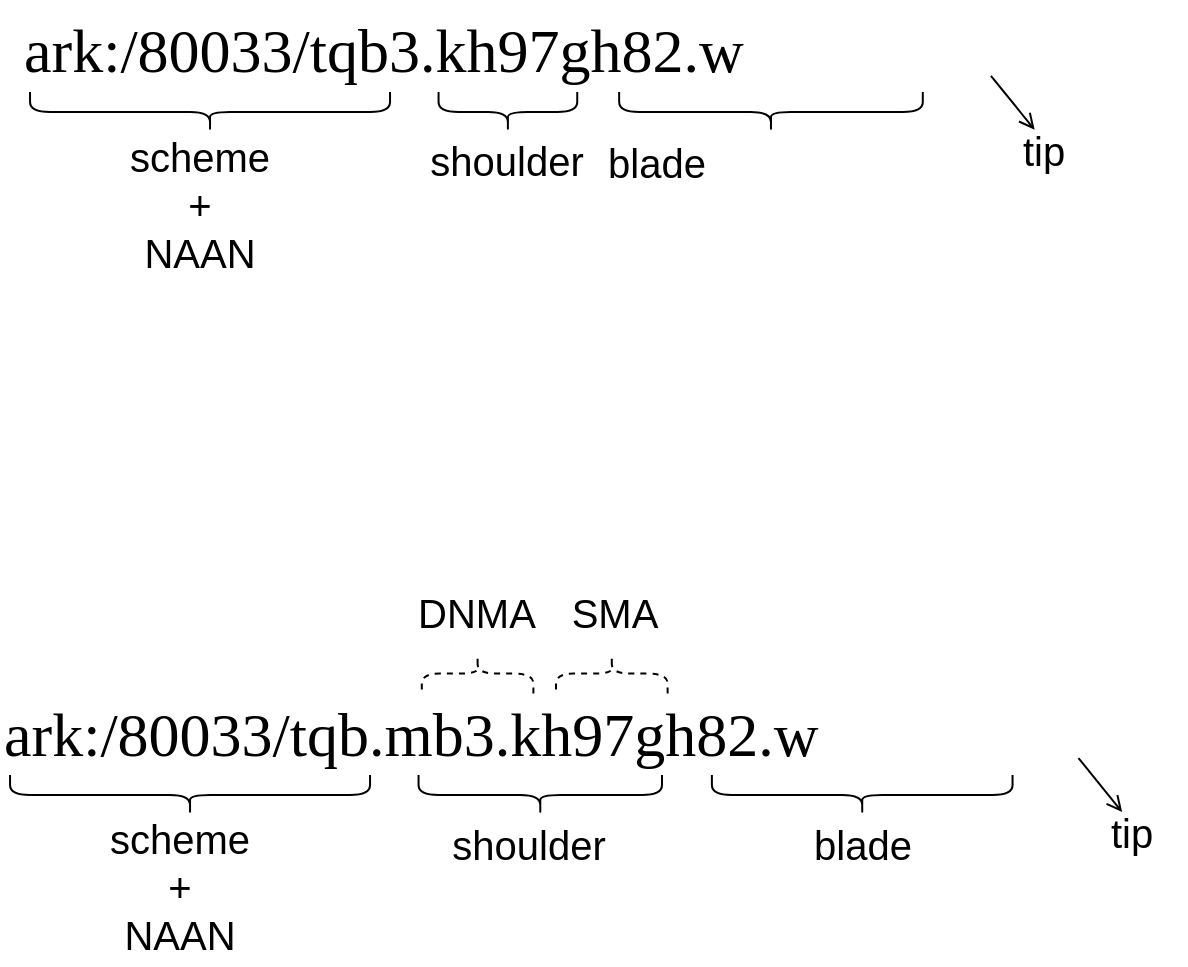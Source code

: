 <mxfile>
    <diagram id="7ky9GP2cZs7-YOb9bi1F" name="dark_identifiers">
        <mxGraphModel dx="1711" dy="429" grid="1" gridSize="10" guides="1" tooltips="1" connect="1" arrows="1" fold="1" page="1" pageScale="1" pageWidth="1169" pageHeight="827" math="0" shadow="0">
            <root>
                <mxCell id="DdAsW1ZmRwcO2jokzhvk-0"/>
                <mxCell id="DdAsW1ZmRwcO2jokzhvk-1" parent="DdAsW1ZmRwcO2jokzhvk-0"/>
                <mxCell id="hF1lUjwhMYNZi4ZQJJ75-0" value="" style="shape=curlyBracket;whiteSpace=wrap;html=1;rounded=1;fontFamily=Courier New;fontSize=26;rotation=90;dashed=1;" parent="DdAsW1ZmRwcO2jokzhvk-1" vertex="1">
                    <mxGeometry x="458.8" y="552.9" width="20" height="55.8" as="geometry"/>
                </mxCell>
                <mxCell id="hF1lUjwhMYNZi4ZQJJ75-21" value="ark:/80033/tqb.mb3.kh97gh82.w" style="text;whiteSpace=wrap;html=1;fontFamily=Lucida Console;fontSize=31;fontStyle=0" parent="DdAsW1ZmRwcO2jokzhvk-1" vertex="1">
                    <mxGeometry x="230" y="585.8" width="440" height="30" as="geometry"/>
                </mxCell>
                <mxCell id="hF1lUjwhMYNZi4ZQJJ75-22" value="" style="shape=curlyBracket;whiteSpace=wrap;html=1;rounded=1;fontFamily=Courier New;fontSize=26;rotation=-90;" parent="DdAsW1ZmRwcO2jokzhvk-1" vertex="1">
                    <mxGeometry x="315.02" y="551.52" width="20" height="180" as="geometry"/>
                </mxCell>
                <mxCell id="hF1lUjwhMYNZi4ZQJJ75-23" value="scheme&lt;br&gt;+&lt;br&gt;NAAN" style="text;html=1;strokeColor=none;fillColor=none;align=center;verticalAlign=middle;whiteSpace=wrap;rounded=0;fontFamily=Helvetica;fontSize=20;horizontal=1;" parent="DdAsW1ZmRwcO2jokzhvk-1" vertex="1">
                    <mxGeometry x="230" y="648.93" width="180" height="76.87" as="geometry"/>
                </mxCell>
                <mxCell id="hF1lUjwhMYNZi4ZQJJ75-24" value="shoulder" style="text;html=1;strokeColor=none;fillColor=none;align=center;verticalAlign=middle;whiteSpace=wrap;rounded=0;fontFamily=Helvetica;fontSize=20;" parent="DdAsW1ZmRwcO2jokzhvk-1" vertex="1">
                    <mxGeometry x="445" y="655.8" width="98.75" height="20" as="geometry"/>
                </mxCell>
                <mxCell id="hF1lUjwhMYNZi4ZQJJ75-25" value="" style="shape=curlyBracket;whiteSpace=wrap;html=1;rounded=1;fontFamily=Courier New;fontSize=26;rotation=-90;" parent="DdAsW1ZmRwcO2jokzhvk-1" vertex="1">
                    <mxGeometry x="490.14" y="580.66" width="20" height="121.73" as="geometry"/>
                </mxCell>
                <mxCell id="hF1lUjwhMYNZi4ZQJJ75-26" value="" style="shape=curlyBracket;whiteSpace=wrap;html=1;rounded=1;fontFamily=Courier New;fontSize=26;rotation=-90;" parent="DdAsW1ZmRwcO2jokzhvk-1" vertex="1">
                    <mxGeometry x="651.11" y="566.36" width="20" height="150.34" as="geometry"/>
                </mxCell>
                <mxCell id="hF1lUjwhMYNZi4ZQJJ75-27" value="blade" style="text;html=1;strokeColor=none;fillColor=none;align=center;verticalAlign=middle;whiteSpace=wrap;rounded=0;fontFamily=Helvetica;fontSize=20;" parent="DdAsW1ZmRwcO2jokzhvk-1" vertex="1">
                    <mxGeometry x="611.74" y="655.8" width="98.75" height="20" as="geometry"/>
                </mxCell>
                <mxCell id="hF1lUjwhMYNZi4ZQJJ75-28" value="" style="endArrow=open;html=1;fontFamily=Helvetica;fontSize=20;exitX=0.814;exitY=1.101;exitDx=0;exitDy=0;exitPerimeter=0;endFill=0;" parent="DdAsW1ZmRwcO2jokzhvk-1" edge="1">
                    <mxGeometry width="50" height="50" relative="1" as="geometry">
                        <mxPoint x="769.24" y="623.03" as="sourcePoint"/>
                        <mxPoint x="791.08" y="650.0" as="targetPoint"/>
                    </mxGeometry>
                </mxCell>
                <mxCell id="hF1lUjwhMYNZi4ZQJJ75-29" value="tip" style="text;html=1;strokeColor=none;fillColor=none;align=center;verticalAlign=middle;whiteSpace=wrap;rounded=0;fontFamily=Helvetica;fontSize=20;" parent="DdAsW1ZmRwcO2jokzhvk-1" vertex="1">
                    <mxGeometry x="769.24" y="650" width="53.76" height="20" as="geometry"/>
                </mxCell>
                <mxCell id="hF1lUjwhMYNZi4ZQJJ75-30" value="" style="shape=curlyBracket;whiteSpace=wrap;html=1;rounded=1;fontFamily=Courier New;fontSize=26;rotation=90;dashed=1;" parent="DdAsW1ZmRwcO2jokzhvk-1" vertex="1">
                    <mxGeometry x="525.9" y="552.9" width="20" height="55.8" as="geometry"/>
                </mxCell>
                <mxCell id="hF1lUjwhMYNZi4ZQJJ75-31" value="DNMA" style="text;html=1;strokeColor=none;fillColor=none;align=center;verticalAlign=middle;whiteSpace=wrap;rounded=0;fontFamily=Helvetica;fontSize=20;" parent="DdAsW1ZmRwcO2jokzhvk-1" vertex="1">
                    <mxGeometry x="434.12" y="540" width="69.37" height="20" as="geometry"/>
                </mxCell>
                <mxCell id="hF1lUjwhMYNZi4ZQJJ75-32" value="SMA" style="text;html=1;strokeColor=none;fillColor=none;align=center;verticalAlign=middle;whiteSpace=wrap;rounded=0;fontFamily=Helvetica;fontSize=20;" parent="DdAsW1ZmRwcO2jokzhvk-1" vertex="1">
                    <mxGeometry x="503.49" y="540" width="69.37" height="20" as="geometry"/>
                </mxCell>
                <mxCell id="hF1lUjwhMYNZi4ZQJJ75-35" value="ark:/80033/tqb3.kh97gh82.w" style="text;whiteSpace=wrap;html=1;fontFamily=Lucida Console;fontSize=31;fontStyle=0" parent="DdAsW1ZmRwcO2jokzhvk-1" vertex="1">
                    <mxGeometry x="240" y="244.28" width="540" height="30" as="geometry"/>
                </mxCell>
                <mxCell id="hF1lUjwhMYNZi4ZQJJ75-36" value="" style="shape=curlyBracket;whiteSpace=wrap;html=1;rounded=1;fontFamily=Courier New;fontSize=26;rotation=-90;" parent="DdAsW1ZmRwcO2jokzhvk-1" vertex="1">
                    <mxGeometry x="325.02" y="210" width="20" height="180" as="geometry"/>
                </mxCell>
                <mxCell id="hF1lUjwhMYNZi4ZQJJ75-37" value="scheme&lt;br&gt;+&lt;br&gt;NAAN" style="text;html=1;strokeColor=none;fillColor=none;align=center;verticalAlign=middle;whiteSpace=wrap;rounded=0;fontFamily=Helvetica;fontSize=20;horizontal=1;" parent="DdAsW1ZmRwcO2jokzhvk-1" vertex="1">
                    <mxGeometry x="240" y="307.41" width="180" height="76.87" as="geometry"/>
                </mxCell>
                <mxCell id="hF1lUjwhMYNZi4ZQJJ75-38" value="shoulder" style="text;html=1;strokeColor=none;fillColor=none;align=center;verticalAlign=middle;whiteSpace=wrap;rounded=0;fontFamily=Helvetica;fontSize=20;" parent="DdAsW1ZmRwcO2jokzhvk-1" vertex="1">
                    <mxGeometry x="434" y="314.28" width="98.75" height="20" as="geometry"/>
                </mxCell>
                <mxCell id="hF1lUjwhMYNZi4ZQJJ75-39" value="" style="shape=curlyBracket;whiteSpace=wrap;html=1;rounded=1;fontFamily=Courier New;fontSize=26;rotation=-90;" parent="DdAsW1ZmRwcO2jokzhvk-1" vertex="1">
                    <mxGeometry x="473.95" y="265.33" width="20" height="69.34" as="geometry"/>
                </mxCell>
                <mxCell id="hF1lUjwhMYNZi4ZQJJ75-40" value="" style="shape=curlyBracket;whiteSpace=wrap;html=1;rounded=1;fontFamily=Courier New;fontSize=26;rotation=-90;" parent="DdAsW1ZmRwcO2jokzhvk-1" vertex="1">
                    <mxGeometry x="605.49" y="224.1" width="20" height="151.82" as="geometry"/>
                </mxCell>
                <mxCell id="hF1lUjwhMYNZi4ZQJJ75-41" value="blade" style="text;html=1;strokeColor=none;fillColor=none;align=center;verticalAlign=middle;whiteSpace=wrap;rounded=0;fontFamily=Helvetica;fontSize=20;" parent="DdAsW1ZmRwcO2jokzhvk-1" vertex="1">
                    <mxGeometry x="508.6" y="314.67" width="98.75" height="20" as="geometry"/>
                </mxCell>
                <mxCell id="hF1lUjwhMYNZi4ZQJJ75-42" value="" style="endArrow=open;html=1;fontFamily=Helvetica;fontSize=20;exitX=0.814;exitY=1.101;exitDx=0;exitDy=0;exitPerimeter=0;endFill=0;" parent="DdAsW1ZmRwcO2jokzhvk-1" edge="1">
                    <mxGeometry width="50" height="50" relative="1" as="geometry">
                        <mxPoint x="725.48" y="281.9" as="sourcePoint"/>
                        <mxPoint x="747.32" y="308.87" as="targetPoint"/>
                    </mxGeometry>
                </mxCell>
                <mxCell id="hF1lUjwhMYNZi4ZQJJ75-43" value="tip" style="text;html=1;strokeColor=none;fillColor=none;align=center;verticalAlign=middle;whiteSpace=wrap;rounded=0;fontFamily=Helvetica;fontSize=20;" parent="DdAsW1ZmRwcO2jokzhvk-1" vertex="1">
                    <mxGeometry x="725.48" y="308.87" width="53.76" height="20" as="geometry"/>
                </mxCell>
            </root>
        </mxGraphModel>
    </diagram>
    <diagram id="razJiJIj2G0eJSHXNNB9" name="DSPACE">
        <mxGraphModel dx="990" dy="811" grid="1" gridSize="10" guides="1" tooltips="1" connect="1" arrows="1" fold="1" page="1" pageScale="1" pageWidth="1169" pageHeight="827" math="0" shadow="0">
            <root>
                <mxCell id="WtoclSXjWPUA6Rg8GJb0-0"/>
                <mxCell id="WtoclSXjWPUA6Rg8GJb0-1" parent="WtoclSXjWPUA6Rg8GJb0-0"/>
                <mxCell id="Zb8dzWDI_h5oKIaYVIgX-0" value="DARK" style="rounded=0;whiteSpace=wrap;html=1;" parent="WtoclSXjWPUA6Rg8GJb0-1" vertex="1">
                    <mxGeometry x="466" y="130" width="120" height="60" as="geometry"/>
                </mxCell>
                <mxCell id="Zb8dzWDI_h5oKIaYVIgX-1" value="" style="endArrow=none;html=1;entryX=0.5;entryY=1;entryDx=0;entryDy=0;startArrow=none;" parent="WtoclSXjWPUA6Rg8GJb0-1" source="Zb8dzWDI_h5oKIaYVIgX-6" target="Zb8dzWDI_h5oKIaYVIgX-0" edge="1">
                    <mxGeometry width="50" height="50" relative="1" as="geometry">
                        <mxPoint x="526" y="560" as="sourcePoint"/>
                        <mxPoint x="686" y="460" as="targetPoint"/>
                    </mxGeometry>
                </mxCell>
                <mxCell id="Zb8dzWDI_h5oKIaYVIgX-2" value="" style="ellipse;whiteSpace=wrap;html=1;aspect=fixed;" parent="WtoclSXjWPUA6Rg8GJb0-1" vertex="1">
                    <mxGeometry x="11" y="200" width="80" height="80" as="geometry"/>
                </mxCell>
                <mxCell id="Zb8dzWDI_h5oKIaYVIgX-3" value="final.html" style="rounded=0;whiteSpace=wrap;html=1;" parent="WtoclSXjWPUA6Rg8GJb0-1" vertex="1">
                    <mxGeometry x="206" y="130" width="120" height="60" as="geometry"/>
                </mxCell>
                <mxCell id="Zb8dzWDI_h5oKIaYVIgX-4" value="" style="endArrow=none;html=1;entryX=0.5;entryY=1;entryDx=0;entryDy=0;startArrow=none;exitX=0.5;exitY=0;exitDx=0;exitDy=0;" parent="WtoclSXjWPUA6Rg8GJb0-1" source="Zb8dzWDI_h5oKIaYVIgX-17" target="Zb8dzWDI_h5oKIaYVIgX-3" edge="1">
                    <mxGeometry width="50" height="50" relative="1" as="geometry">
                        <mxPoint x="266" y="320" as="sourcePoint"/>
                        <mxPoint x="426" y="460" as="targetPoint"/>
                    </mxGeometry>
                </mxCell>
                <mxCell id="Zb8dzWDI_h5oKIaYVIgX-5" value="&amp;nbsp;1. assing_uuid(owner)" style="endArrow=classic;html=1;exitX=1;exitY=0.5;exitDx=0;exitDy=0;entryX=0;entryY=0;entryDx=0;entryDy=0;" parent="WtoclSXjWPUA6Rg8GJb0-1" source="Zb8dzWDI_h5oKIaYVIgX-2" target="Zb8dzWDI_h5oKIaYVIgX-6" edge="1">
                    <mxGeometry width="50" height="50" relative="1" as="geometry">
                        <mxPoint x="36" y="240" as="sourcePoint"/>
                        <mxPoint x="266" y="240" as="targetPoint"/>
                    </mxGeometry>
                </mxCell>
                <mxCell id="Zb8dzWDI_h5oKIaYVIgX-6" value="" style="rounded=0;whiteSpace=wrap;html=1;" parent="WtoclSXjWPUA6Rg8GJb0-1" vertex="1">
                    <mxGeometry x="516" y="240" width="20" height="80" as="geometry"/>
                </mxCell>
                <mxCell id="Zb8dzWDI_h5oKIaYVIgX-7" value="" style="endArrow=none;html=1;entryX=0.5;entryY=1;entryDx=0;entryDy=0;startArrow=none;" parent="WtoclSXjWPUA6Rg8GJb0-1" source="Zb8dzWDI_h5oKIaYVIgX-28" target="Zb8dzWDI_h5oKIaYVIgX-6" edge="1">
                    <mxGeometry width="50" height="50" relative="1" as="geometry">
                        <mxPoint x="526" y="574" as="sourcePoint"/>
                        <mxPoint x="526" y="190" as="targetPoint"/>
                    </mxGeometry>
                </mxCell>
                <mxCell id="Zb8dzWDI_h5oKIaYVIgX-8" value="" style="curved=1;endArrow=classic;html=1;exitX=1;exitY=0;exitDx=0;exitDy=0;entryX=1;entryY=1;entryDx=0;entryDy=0;" parent="WtoclSXjWPUA6Rg8GJb0-1" source="Zb8dzWDI_h5oKIaYVIgX-6" target="Zb8dzWDI_h5oKIaYVIgX-6" edge="1">
                    <mxGeometry width="50" height="50" relative="1" as="geometry">
                        <mxPoint x="576" y="330" as="sourcePoint"/>
                        <mxPoint x="666" y="310" as="targetPoint"/>
                        <Array as="points">
                            <mxPoint x="580" y="270"/>
                            <mxPoint x="586" y="310"/>
                        </Array>
                    </mxGeometry>
                </mxCell>
                <mxCell id="Zb8dzWDI_h5oKIaYVIgX-10" value="3. uuid" style="endArrow=classic;html=1;" parent="WtoclSXjWPUA6Rg8GJb0-1" edge="1">
                    <mxGeometry width="50" height="50" relative="1" as="geometry">
                        <mxPoint x="516" y="320" as="sourcePoint"/>
                        <mxPoint x="270" y="320" as="targetPoint"/>
                    </mxGeometry>
                </mxCell>
                <mxCell id="Zb8dzWDI_h5oKIaYVIgX-13" value="" style="endArrow=none;html=1;entryX=0.5;entryY=1;entryDx=0;entryDy=0;" parent="WtoclSXjWPUA6Rg8GJb0-1" edge="1">
                    <mxGeometry width="50" height="50" relative="1" as="geometry">
                        <mxPoint x="266" y="574" as="sourcePoint"/>
                        <mxPoint x="266" y="370" as="targetPoint"/>
                    </mxGeometry>
                </mxCell>
                <mxCell id="Zb8dzWDI_h5oKIaYVIgX-14" value="2. genUUID()" style="text;html=1;strokeColor=none;fillColor=none;align=center;verticalAlign=middle;whiteSpace=wrap;rounded=0;" parent="WtoclSXjWPUA6Rg8GJb0-1" vertex="1">
                    <mxGeometry x="576" y="280" width="90" height="30" as="geometry"/>
                </mxCell>
                <mxCell id="Zb8dzWDI_h5oKIaYVIgX-16" value="" style="curved=1;endArrow=classic;html=1;exitX=0;exitY=0;exitDx=0;exitDy=0;entryX=0;entryY=1;entryDx=0;entryDy=0;" parent="WtoclSXjWPUA6Rg8GJb0-1" source="Zb8dzWDI_h5oKIaYVIgX-17" target="Zb8dzWDI_h5oKIaYVIgX-17" edge="1">
                    <mxGeometry width="50" height="50" relative="1" as="geometry">
                        <mxPoint x="316" y="492" as="sourcePoint"/>
                        <mxPoint x="406" y="472" as="targetPoint"/>
                        <Array as="points">
                            <mxPoint x="216" y="390"/>
                        </Array>
                    </mxGeometry>
                </mxCell>
                <mxCell id="Zb8dzWDI_h5oKIaYVIgX-17" value="" style="rounded=0;whiteSpace=wrap;html=1;" parent="WtoclSXjWPUA6Rg8GJb0-1" vertex="1">
                    <mxGeometry x="256" y="370" width="20" height="50" as="geometry"/>
                </mxCell>
                <mxCell id="Zb8dzWDI_h5oKIaYVIgX-18" value="4. deposit" style="text;html=1;strokeColor=none;fillColor=none;align=center;verticalAlign=middle;whiteSpace=wrap;rounded=0;" parent="WtoclSXjWPUA6Rg8GJb0-1" vertex="1">
                    <mxGeometry x="116" y="380" width="120" height="30" as="geometry"/>
                </mxCell>
                <mxCell id="Zb8dzWDI_h5oKIaYVIgX-19" value="DSPACE" style="rounded=0;whiteSpace=wrap;html=1;" parent="WtoclSXjWPUA6Rg8GJb0-1" vertex="1">
                    <mxGeometry x="680" y="130" width="120" height="60" as="geometry"/>
                </mxCell>
                <mxCell id="Zb8dzWDI_h5oKIaYVIgX-20" value="" style="endArrow=none;html=1;entryX=0.5;entryY=1;entryDx=0;entryDy=0;startArrow=none;" parent="WtoclSXjWPUA6Rg8GJb0-1" target="Zb8dzWDI_h5oKIaYVIgX-19" edge="1">
                    <mxGeometry width="50" height="50" relative="1" as="geometry">
                        <mxPoint x="740" y="574" as="sourcePoint"/>
                        <mxPoint x="900" y="460" as="targetPoint"/>
                    </mxGeometry>
                </mxCell>
                <mxCell id="Zb8dzWDI_h5oKIaYVIgX-22" value="" style="rounded=0;whiteSpace=wrap;html=1;" parent="WtoclSXjWPUA6Rg8GJb0-1" vertex="1">
                    <mxGeometry x="730" y="414" width="20" height="50" as="geometry"/>
                </mxCell>
                <mxCell id="Zb8dzWDI_h5oKIaYVIgX-24" value="" style="endArrow=classic;html=1;" parent="WtoclSXjWPUA6Rg8GJb0-1" edge="1">
                    <mxGeometry width="50" height="50" relative="1" as="geometry">
                        <mxPoint x="276" y="420" as="sourcePoint"/>
                        <mxPoint x="730" y="420" as="targetPoint"/>
                    </mxGeometry>
                </mxCell>
                <mxCell id="Zb8dzWDI_h5oKIaYVIgX-31" value="&amp;nbsp;5.b. save_dspace&amp;nbsp;" style="edgeLabel;html=1;align=center;verticalAlign=middle;resizable=0;points=[];" parent="Zb8dzWDI_h5oKIaYVIgX-24" vertex="1" connectable="0">
                    <mxGeometry x="-0.308" y="2" relative="1" as="geometry">
                        <mxPoint as="offset"/>
                    </mxGeometry>
                </mxCell>
                <mxCell id="Zb8dzWDI_h5oKIaYVIgX-25" value="&lt;h1&gt;DSPACE SUBMISSION&lt;/h1&gt;&lt;p&gt;DARK UUID&lt;/p&gt;" style="text;html=1;strokeColor=none;fillColor=none;spacing=5;spacingTop=-20;whiteSpace=wrap;overflow=hidden;rounded=0;" parent="WtoclSXjWPUA6Rg8GJb0-1" vertex="1">
                    <mxGeometry x="11" y="10" width="319" height="120" as="geometry"/>
                </mxCell>
                <mxCell id="Zb8dzWDI_h5oKIaYVIgX-27" value="" style="endArrow=classic;html=1;dashed=1;entryX=0;entryY=0;entryDx=0;entryDy=0;" parent="WtoclSXjWPUA6Rg8GJb0-1" target="Zb8dzWDI_h5oKIaYVIgX-28" edge="1">
                    <mxGeometry width="50" height="50" relative="1" as="geometry">
                        <mxPoint x="270" y="370" as="sourcePoint"/>
                        <mxPoint x="520" y="370" as="targetPoint"/>
                    </mxGeometry>
                </mxCell>
                <mxCell id="Zb8dzWDI_h5oKIaYVIgX-30" value="5.a. save_ark&amp;nbsp;" style="edgeLabel;html=1;align=center;verticalAlign=middle;resizable=0;points=[];" parent="Zb8dzWDI_h5oKIaYVIgX-27" vertex="1" connectable="0">
                    <mxGeometry x="0.192" relative="1" as="geometry">
                        <mxPoint as="offset"/>
                    </mxGeometry>
                </mxCell>
                <mxCell id="Zb8dzWDI_h5oKIaYVIgX-28" value="" style="rounded=0;whiteSpace=wrap;html=1;" parent="WtoclSXjWPUA6Rg8GJb0-1" vertex="1">
                    <mxGeometry x="516" y="370" width="20" height="50" as="geometry"/>
                </mxCell>
                <mxCell id="Zb8dzWDI_h5oKIaYVIgX-29" value="" style="endArrow=none;html=1;entryX=0.5;entryY=1;entryDx=0;entryDy=0;" parent="WtoclSXjWPUA6Rg8GJb0-1" target="Zb8dzWDI_h5oKIaYVIgX-28" edge="1">
                    <mxGeometry width="50" height="50" relative="1" as="geometry">
                        <mxPoint x="526" y="574" as="sourcePoint"/>
                        <mxPoint x="526" y="320" as="targetPoint"/>
                    </mxGeometry>
                </mxCell>
            </root>
        </mxGraphModel>
    </diagram>
    <diagram id="KN--EBVALND0iNAlHx72" name="ConfigureWallet">
        <mxGraphModel dx="1952" dy="436" grid="1" gridSize="10" guides="1" tooltips="1" connect="1" arrows="1" fold="1" page="1" pageScale="1" pageWidth="827" pageHeight="1169" math="0" shadow="0">
            <root>
                <mxCell id="0"/>
                <mxCell id="1" parent="0"/>
                <mxCell id="4" value="" style="html=1;verticalLabelPosition=bottom;align=center;labelBackgroundColor=#ffffff;verticalAlign=top;strokeWidth=2;strokeColor=#0080F0;shadow=0;dashed=0;shape=mxgraph.ios7.icons.wallet;" parent="1" vertex="1">
                    <mxGeometry x="430" y="175" width="70" height="50" as="geometry"/>
                </mxCell>
                <mxCell id="6" value="" style="rounded=1;whiteSpace=wrap;html=1;strokeWidth=2;fillWeight=4;hachureGap=8;hachureAngle=45;fillColor=#1ba1e2;sketch=1;labelBackgroundColor=none;labelBorderColor=none;fontColor=none;" parent="1" vertex="1">
                    <mxGeometry x="220" y="10" width="10" height="490" as="geometry"/>
                </mxCell>
                <mxCell id="7" value="&lt;h1 style=&quot;font-size: 48px&quot;&gt;&lt;font style=&quot;font-size: 48px&quot;&gt;On chain&lt;/font&gt;&lt;/h1&gt;&lt;p style=&quot;font-size: 31px&quot;&gt;&lt;font style=&quot;font-size: 31px&quot;&gt;D&lt;span style=&quot;color: rgb(212 , 212 , 212) ; font-family: &amp;#34;consolas&amp;#34; , &amp;#34;courier new&amp;#34; , monospace&quot;&gt;π o&lt;/span&gt;n chain operation&lt;/font&gt;&lt;/p&gt;" style="text;html=1;strokeColor=none;fillColor=none;spacing=5;spacingTop=-20;whiteSpace=wrap;overflow=hidden;rounded=0;labelBackgroundColor=none;labelBorderColor=none;fontColor=default;" parent="1" vertex="1">
                    <mxGeometry x="410" y="10" width="360" height="150" as="geometry"/>
                </mxCell>
                <mxCell id="8" value="" style="shape=actor;whiteSpace=wrap;html=1;" parent="1" vertex="1">
                    <mxGeometry x="20" y="140" width="90" height="105" as="geometry"/>
                </mxCell>
                <mxCell id="9" value="" style="shape=flexArrow;endArrow=classic;html=1;" parent="1" edge="1">
                    <mxGeometry width="50" height="50" relative="1" as="geometry">
                        <mxPoint x="140" y="220" as="sourcePoint"/>
                        <mxPoint x="410" y="220" as="targetPoint"/>
                    </mxGeometry>
                </mxCell>
                <mxCell id="11" value="Faucet" style="shape=note;whiteSpace=wrap;html=1;backgroundOutline=1;darkOpacity=0.05;" parent="1" vertex="1">
                    <mxGeometry x="650" y="320" width="80" height="100" as="geometry"/>
                </mxCell>
                <mxCell id="12" value="" style="shape=flexArrow;endArrow=classic;html=1;" parent="1" edge="1">
                    <mxGeometry width="50" height="50" relative="1" as="geometry">
                        <mxPoint x="140" y="240" as="sourcePoint"/>
                        <mxPoint x="640" y="390" as="targetPoint"/>
                    </mxGeometry>
                </mxCell>
                <mxCell id="13" value="" style="shape=flexArrow;endArrow=classic;html=1;" parent="1" edge="1">
                    <mxGeometry width="50" height="50" relative="1" as="geometry">
                        <mxPoint x="670" y="310" as="sourcePoint"/>
                        <mxPoint x="520" y="200" as="targetPoint"/>
                    </mxGeometry>
                </mxCell>
            </root>
        </mxGraphModel>
    </diagram>
    <diagram id="gLlzhwpKS_rYLemwFyAw" name="Dπ-PID">
        <mxGraphModel dx="2818" dy="994" grid="1" gridSize="10" guides="1" tooltips="1" connect="1" arrows="1" fold="1" page="1" pageScale="1" pageWidth="827" pageHeight="1169" math="0" shadow="0">
            <root>
                <mxCell id="2KQlX-9r6_HC6_K8a7sN-0"/>
                <mxCell id="2KQlX-9r6_HC6_K8a7sN-1" parent="2KQlX-9r6_HC6_K8a7sN-0"/>
                <mxCell id="2KQlX-9r6_HC6_K8a7sN-2" value="UUID Provider" style="rounded=0;whiteSpace=wrap;html=1;" parent="2KQlX-9r6_HC6_K8a7sN-1" vertex="1">
                    <mxGeometry x="466" y="76" width="120" height="60" as="geometry"/>
                </mxCell>
                <mxCell id="2KQlX-9r6_HC6_K8a7sN-3" value="" style="endArrow=none;html=1;entryX=0.5;entryY=1;entryDx=0;entryDy=0;startArrow=none;" parent="2KQlX-9r6_HC6_K8a7sN-1" source="2KQlX-9r6_HC6_K8a7sN-10" target="2KQlX-9r6_HC6_K8a7sN-2" edge="1">
                    <mxGeometry width="50" height="50" relative="1" as="geometry">
                        <mxPoint x="526" y="506" as="sourcePoint"/>
                        <mxPoint x="686" y="406" as="targetPoint"/>
                    </mxGeometry>
                </mxCell>
                <mxCell id="2KQlX-9r6_HC6_K8a7sN-5" value="" style="ellipse;whiteSpace=wrap;html=1;aspect=fixed;" parent="2KQlX-9r6_HC6_K8a7sN-1" vertex="1">
                    <mxGeometry x="11" y="146" width="80" height="80" as="geometry"/>
                </mxCell>
                <mxCell id="2KQlX-9r6_HC6_K8a7sN-6" value="PID_Service" style="rounded=0;whiteSpace=wrap;html=1;" parent="2KQlX-9r6_HC6_K8a7sN-1" vertex="1">
                    <mxGeometry x="206" y="76" width="120" height="60" as="geometry"/>
                </mxCell>
                <mxCell id="2KQlX-9r6_HC6_K8a7sN-7" value="" style="endArrow=none;html=1;entryX=0.5;entryY=1;entryDx=0;entryDy=0;startArrow=none;" parent="2KQlX-9r6_HC6_K8a7sN-1" source="2KQlX-9r6_HC6_K8a7sN-22" target="2KQlX-9r6_HC6_K8a7sN-6" edge="1">
                    <mxGeometry width="50" height="50" relative="1" as="geometry">
                        <mxPoint x="266" y="506" as="sourcePoint"/>
                        <mxPoint x="426" y="406" as="targetPoint"/>
                    </mxGeometry>
                </mxCell>
                <mxCell id="2KQlX-9r6_HC6_K8a7sN-8" value="&amp;nbsp;1. assing_uuid(owner)" style="endArrow=classic;html=1;exitX=1;exitY=0.5;exitDx=0;exitDy=0;" parent="2KQlX-9r6_HC6_K8a7sN-1" source="2KQlX-9r6_HC6_K8a7sN-5" edge="1">
                    <mxGeometry width="50" height="50" relative="1" as="geometry">
                        <mxPoint x="36" y="186" as="sourcePoint"/>
                        <mxPoint x="266" y="186" as="targetPoint"/>
                    </mxGeometry>
                </mxCell>
                <mxCell id="2KQlX-9r6_HC6_K8a7sN-10" value="" style="rounded=0;whiteSpace=wrap;html=1;" parent="2KQlX-9r6_HC6_K8a7sN-1" vertex="1">
                    <mxGeometry x="516" y="204" width="20" height="62" as="geometry"/>
                </mxCell>
                <mxCell id="2KQlX-9r6_HC6_K8a7sN-13" value="" style="endArrow=none;html=1;entryX=0.5;entryY=1;entryDx=0;entryDy=0;" parent="2KQlX-9r6_HC6_K8a7sN-1" target="2KQlX-9r6_HC6_K8a7sN-10" edge="1">
                    <mxGeometry width="50" height="50" relative="1" as="geometry">
                        <mxPoint x="526" y="520" as="sourcePoint"/>
                        <mxPoint x="526" y="136" as="targetPoint"/>
                    </mxGeometry>
                </mxCell>
                <mxCell id="2KQlX-9r6_HC6_K8a7sN-15" value="" style="curved=1;endArrow=classic;html=1;exitX=1;exitY=0;exitDx=0;exitDy=0;entryX=1;entryY=1;entryDx=0;entryDy=0;" parent="2KQlX-9r6_HC6_K8a7sN-1" source="2KQlX-9r6_HC6_K8a7sN-10" target="2KQlX-9r6_HC6_K8a7sN-10" edge="1">
                    <mxGeometry width="50" height="50" relative="1" as="geometry">
                        <mxPoint x="576" y="276" as="sourcePoint"/>
                        <mxPoint x="666" y="256" as="targetPoint"/>
                        <Array as="points">
                            <mxPoint x="566" y="216"/>
                            <mxPoint x="586" y="256"/>
                        </Array>
                    </mxGeometry>
                </mxCell>
                <mxCell id="2KQlX-9r6_HC6_K8a7sN-20" value="&amp;nbsp; 2. getNewUUID()&amp;nbsp;&amp;nbsp;" style="endArrow=classic;html=1;" parent="2KQlX-9r6_HC6_K8a7sN-1" edge="1">
                    <mxGeometry width="50" height="50" relative="1" as="geometry">
                        <mxPoint x="266" y="204" as="sourcePoint"/>
                        <mxPoint x="516" y="204" as="targetPoint"/>
                    </mxGeometry>
                </mxCell>
                <mxCell id="2KQlX-9r6_HC6_K8a7sN-21" value="&amp;nbsp; 4. uuid&amp;nbsp;&amp;nbsp;" style="endArrow=classic;html=1;entryX=1;entryY=0;entryDx=0;entryDy=0;" parent="2KQlX-9r6_HC6_K8a7sN-1" target="2KQlX-9r6_HC6_K8a7sN-22" edge="1">
                    <mxGeometry width="50" height="50" relative="1" as="geometry">
                        <mxPoint x="516" y="266" as="sourcePoint"/>
                        <mxPoint x="286" y="266" as="targetPoint"/>
                    </mxGeometry>
                </mxCell>
                <mxCell id="2KQlX-9r6_HC6_K8a7sN-23" value="" style="curved=1;endArrow=classic;html=1;exitX=0;exitY=0;exitDx=0;exitDy=0;entryX=0;entryY=1;entryDx=0;entryDy=0;" parent="2KQlX-9r6_HC6_K8a7sN-1" source="2KQlX-9r6_HC6_K8a7sN-22" target="2KQlX-9r6_HC6_K8a7sN-22" edge="1">
                    <mxGeometry width="50" height="50" relative="1" as="geometry">
                        <mxPoint x="316" y="388" as="sourcePoint"/>
                        <mxPoint x="406" y="368" as="targetPoint"/>
                        <Array as="points">
                            <mxPoint x="216" y="286"/>
                        </Array>
                    </mxGeometry>
                </mxCell>
                <mxCell id="2KQlX-9r6_HC6_K8a7sN-22" value="" style="rounded=0;whiteSpace=wrap;html=1;" parent="2KQlX-9r6_HC6_K8a7sN-1" vertex="1">
                    <mxGeometry x="256" y="266" width="20" height="50" as="geometry"/>
                </mxCell>
                <mxCell id="2KQlX-9r6_HC6_K8a7sN-24" value="" style="endArrow=none;html=1;entryX=0.5;entryY=1;entryDx=0;entryDy=0;" parent="2KQlX-9r6_HC6_K8a7sN-1" target="2KQlX-9r6_HC6_K8a7sN-22" edge="1">
                    <mxGeometry width="50" height="50" relative="1" as="geometry">
                        <mxPoint x="266" y="520" as="sourcePoint"/>
                        <mxPoint x="266" y="136" as="targetPoint"/>
                    </mxGeometry>
                </mxCell>
                <mxCell id="2KQlX-9r6_HC6_K8a7sN-25" value="3. genUUID()" style="text;html=1;strokeColor=none;fillColor=none;align=center;verticalAlign=middle;whiteSpace=wrap;rounded=0;" parent="2KQlX-9r6_HC6_K8a7sN-1" vertex="1">
                    <mxGeometry x="576" y="226" width="90" height="30" as="geometry"/>
                </mxCell>
                <mxCell id="2KQlX-9r6_HC6_K8a7sN-28" value="5. check(uuid)" style="text;html=1;strokeColor=none;fillColor=none;align=left;verticalAlign=middle;whiteSpace=wrap;rounded=0;" parent="2KQlX-9r6_HC6_K8a7sN-1" vertex="1">
                    <mxGeometry x="126" y="276" width="120" height="30" as="geometry"/>
                </mxCell>
                <mxCell id="2KQlX-9r6_HC6_K8a7sN-32" value="" style="curved=1;endArrow=classic;html=1;exitX=0;exitY=0;exitDx=0;exitDy=0;entryX=0;entryY=1;entryDx=0;entryDy=0;" parent="2KQlX-9r6_HC6_K8a7sN-1" source="2KQlX-9r6_HC6_K8a7sN-33" target="2KQlX-9r6_HC6_K8a7sN-33" edge="1">
                    <mxGeometry width="50" height="50" relative="1" as="geometry">
                        <mxPoint x="316" y="438" as="sourcePoint"/>
                        <mxPoint x="406" y="418" as="targetPoint"/>
                        <Array as="points">
                            <mxPoint x="216" y="336"/>
                        </Array>
                    </mxGeometry>
                </mxCell>
                <mxCell id="2KQlX-9r6_HC6_K8a7sN-33" value="" style="rounded=0;whiteSpace=wrap;html=1;" parent="2KQlX-9r6_HC6_K8a7sN-1" vertex="1">
                    <mxGeometry x="256" y="316" width="20" height="50" as="geometry"/>
                </mxCell>
                <mxCell id="2KQlX-9r6_HC6_K8a7sN-34" value="6. save(uuid,owner)" style="text;html=1;strokeColor=none;fillColor=none;align=center;verticalAlign=middle;whiteSpace=wrap;rounded=0;" parent="2KQlX-9r6_HC6_K8a7sN-1" vertex="1">
                    <mxGeometry x="116" y="326" width="120" height="30" as="geometry"/>
                </mxCell>
                <mxCell id="2KQlX-9r6_HC6_K8a7sN-35" value="BLOCKCHAIN&lt;br&gt;LEDGER" style="rounded=0;whiteSpace=wrap;html=1;" parent="2KQlX-9r6_HC6_K8a7sN-1" vertex="1">
                    <mxGeometry x="680" y="76" width="120" height="60" as="geometry"/>
                </mxCell>
                <mxCell id="2KQlX-9r6_HC6_K8a7sN-36" value="" style="endArrow=none;html=1;entryX=0.5;entryY=1;entryDx=0;entryDy=0;startArrow=none;" parent="2KQlX-9r6_HC6_K8a7sN-1" target="2KQlX-9r6_HC6_K8a7sN-35" edge="1">
                    <mxGeometry width="50" height="50" relative="1" as="geometry">
                        <mxPoint x="740" y="520" as="sourcePoint"/>
                        <mxPoint x="900" y="406" as="targetPoint"/>
                    </mxGeometry>
                </mxCell>
                <mxCell id="2KQlX-9r6_HC6_K8a7sN-37" value="" style="curved=1;endArrow=classic;html=1;exitX=1;exitY=0;exitDx=0;exitDy=0;entryX=1;entryY=1;entryDx=0;entryDy=0;" parent="2KQlX-9r6_HC6_K8a7sN-1" source="2KQlX-9r6_HC6_K8a7sN-38" target="2KQlX-9r6_HC6_K8a7sN-38" edge="1">
                    <mxGeometry width="50" height="50" relative="1" as="geometry">
                        <mxPoint x="794" y="468" as="sourcePoint"/>
                        <mxPoint x="884" y="448" as="targetPoint"/>
                        <Array as="points">
                            <mxPoint x="784" y="371"/>
                        </Array>
                    </mxGeometry>
                </mxCell>
                <mxCell id="2KQlX-9r6_HC6_K8a7sN-38" value="" style="rounded=0;whiteSpace=wrap;html=1;" parent="2KQlX-9r6_HC6_K8a7sN-1" vertex="1">
                    <mxGeometry x="730" y="360" width="20" height="50" as="geometry"/>
                </mxCell>
                <mxCell id="2KQlX-9r6_HC6_K8a7sN-40" value="a. write(data)&lt;br&gt;b. log(data, owner,time)" style="text;html=1;strokeColor=none;fillColor=none;align=left;verticalAlign=middle;whiteSpace=wrap;rounded=0;" parent="2KQlX-9r6_HC6_K8a7sN-1" vertex="1">
                    <mxGeometry x="773" y="367" width="140" height="30" as="geometry"/>
                </mxCell>
                <mxCell id="2KQlX-9r6_HC6_K8a7sN-41" value="" style="endArrow=classic;html=1;dashed=1;" parent="2KQlX-9r6_HC6_K8a7sN-1" edge="1">
                    <mxGeometry width="50" height="50" relative="1" as="geometry">
                        <mxPoint x="276.0" y="366" as="sourcePoint"/>
                        <mxPoint x="730" y="366" as="targetPoint"/>
                    </mxGeometry>
                </mxCell>
                <mxCell id="2KQlX-9r6_HC6_K8a7sN-44" value="" style="ellipse;whiteSpace=wrap;html=1;aspect=fixed;" parent="2KQlX-9r6_HC6_K8a7sN-1" vertex="1">
                    <mxGeometry x="11" y="720" width="80" height="80" as="geometry"/>
                </mxCell>
                <mxCell id="2KQlX-9r6_HC6_K8a7sN-45" value="PID_Service" style="rounded=0;whiteSpace=wrap;html=1;" parent="2KQlX-9r6_HC6_K8a7sN-1" vertex="1">
                    <mxGeometry x="206" y="650" width="120" height="60" as="geometry"/>
                </mxCell>
                <mxCell id="2KQlX-9r6_HC6_K8a7sN-46" value="" style="endArrow=none;html=1;entryX=0.5;entryY=1;entryDx=0;entryDy=0;startArrow=none;" parent="2KQlX-9r6_HC6_K8a7sN-1" target="2KQlX-9r6_HC6_K8a7sN-45" edge="1">
                    <mxGeometry width="50" height="50" relative="1" as="geometry">
                        <mxPoint x="266" y="1150" as="sourcePoint"/>
                        <mxPoint x="426" y="980" as="targetPoint"/>
                    </mxGeometry>
                </mxCell>
                <mxCell id="2KQlX-9r6_HC6_K8a7sN-47" value="&amp;nbsp;1. update_uuid(uuid,data)" style="endArrow=classic;html=1;exitX=1;exitY=0.5;exitDx=0;exitDy=0;" parent="2KQlX-9r6_HC6_K8a7sN-1" source="2KQlX-9r6_HC6_K8a7sN-44" edge="1">
                    <mxGeometry width="50" height="50" relative="1" as="geometry">
                        <mxPoint x="36" y="760" as="sourcePoint"/>
                        <mxPoint x="266" y="760" as="targetPoint"/>
                    </mxGeometry>
                </mxCell>
                <mxCell id="2KQlX-9r6_HC6_K8a7sN-59" value="" style="curved=1;endArrow=classic;html=1;exitX=0;exitY=0;exitDx=0;exitDy=0;entryX=0;entryY=1;entryDx=0;entryDy=0;" parent="2KQlX-9r6_HC6_K8a7sN-1" source="2KQlX-9r6_HC6_K8a7sN-60" target="2KQlX-9r6_HC6_K8a7sN-60" edge="1">
                    <mxGeometry width="50" height="50" relative="1" as="geometry">
                        <mxPoint x="316" y="1032" as="sourcePoint"/>
                        <mxPoint x="406" y="1012" as="targetPoint"/>
                        <Array as="points">
                            <mxPoint x="216" y="930"/>
                        </Array>
                    </mxGeometry>
                </mxCell>
                <mxCell id="2KQlX-9r6_HC6_K8a7sN-60" value="" style="rounded=0;whiteSpace=wrap;html=1;" parent="2KQlX-9r6_HC6_K8a7sN-1" vertex="1">
                    <mxGeometry x="256" y="910" width="20" height="50" as="geometry"/>
                </mxCell>
                <mxCell id="2KQlX-9r6_HC6_K8a7sN-61" value="4. update(uuid,data)" style="text;html=1;strokeColor=none;fillColor=none;align=center;verticalAlign=middle;whiteSpace=wrap;rounded=0;" parent="2KQlX-9r6_HC6_K8a7sN-1" vertex="1">
                    <mxGeometry x="116" y="920" width="120" height="30" as="geometry"/>
                </mxCell>
                <mxCell id="2KQlX-9r6_HC6_K8a7sN-62" value="BLOCKCHAIN&lt;br&gt;LEDGER" style="rounded=0;whiteSpace=wrap;html=1;" parent="2KQlX-9r6_HC6_K8a7sN-1" vertex="1">
                    <mxGeometry x="470" y="650" width="120" height="60" as="geometry"/>
                </mxCell>
                <mxCell id="2KQlX-9r6_HC6_K8a7sN-63" value="" style="endArrow=none;html=1;entryX=0.5;entryY=1;entryDx=0;entryDy=0;startArrow=none;" parent="2KQlX-9r6_HC6_K8a7sN-1" target="2KQlX-9r6_HC6_K8a7sN-62" edge="1">
                    <mxGeometry width="50" height="50" relative="1" as="geometry">
                        <mxPoint x="530" y="1150" as="sourcePoint"/>
                        <mxPoint x="690" y="980" as="targetPoint"/>
                    </mxGeometry>
                </mxCell>
                <mxCell id="2KQlX-9r6_HC6_K8a7sN-64" value="" style="curved=1;endArrow=classic;html=1;exitX=1;exitY=0;exitDx=0;exitDy=0;entryX=1;entryY=1;entryDx=0;entryDy=0;" parent="2KQlX-9r6_HC6_K8a7sN-1" source="2KQlX-9r6_HC6_K8a7sN-65" target="2KQlX-9r6_HC6_K8a7sN-65" edge="1">
                    <mxGeometry width="50" height="50" relative="1" as="geometry">
                        <mxPoint x="320" y="878" as="sourcePoint"/>
                        <mxPoint x="410" y="858" as="targetPoint"/>
                        <Array as="points">
                            <mxPoint x="310" y="781"/>
                        </Array>
                    </mxGeometry>
                </mxCell>
                <mxCell id="2KQlX-9r6_HC6_K8a7sN-65" value="" style="rounded=0;whiteSpace=wrap;html=1;" parent="2KQlX-9r6_HC6_K8a7sN-1" vertex="1">
                    <mxGeometry x="256" y="770" width="20" height="50" as="geometry"/>
                </mxCell>
                <mxCell id="2KQlX-9r6_HC6_K8a7sN-66" value="2. getPID(uuid)" style="text;html=1;strokeColor=none;fillColor=none;align=left;verticalAlign=middle;whiteSpace=wrap;rounded=0;" parent="2KQlX-9r6_HC6_K8a7sN-1" vertex="1">
                    <mxGeometry x="299" y="777" width="140" height="30" as="geometry"/>
                </mxCell>
                <mxCell id="2KQlX-9r6_HC6_K8a7sN-68" value="&lt;h1&gt;update pid attributes&lt;/h1&gt;&lt;p&gt;Lorem ipsum dolor sit amet, consectetur adipisicing elit, sed do eiusmod tempor incididunt ut labore et dolore magna aliqua.&lt;/p&gt;" style="text;html=1;strokeColor=none;fillColor=none;spacing=5;spacingTop=-20;whiteSpace=wrap;overflow=hidden;rounded=0;" parent="2KQlX-9r6_HC6_K8a7sN-1" vertex="1">
                    <mxGeometry x="11" y="540" width="190" height="120" as="geometry"/>
                </mxCell>
                <mxCell id="2KQlX-9r6_HC6_K8a7sN-70" value="&lt;h1&gt;create pid&lt;/h1&gt;&lt;p&gt;create a new pid to be populated in a second moment.&lt;/p&gt;" style="text;html=1;strokeColor=none;fillColor=none;spacing=5;spacingTop=-20;whiteSpace=wrap;overflow=hidden;rounded=0;" parent="2KQlX-9r6_HC6_K8a7sN-1" vertex="1">
                    <mxGeometry x="11" y="10" width="190" height="120" as="geometry"/>
                </mxCell>
                <mxCell id="2KQlX-9r6_HC6_K8a7sN-72" value="" style="curved=1;endArrow=classic;html=1;exitX=1;exitY=0;exitDx=0;exitDy=0;entryX=1;entryY=1;entryDx=0;entryDy=0;" parent="2KQlX-9r6_HC6_K8a7sN-1" source="2KQlX-9r6_HC6_K8a7sN-73" target="2KQlX-9r6_HC6_K8a7sN-73" edge="1">
                    <mxGeometry width="50" height="50" relative="1" as="geometry">
                        <mxPoint x="320" y="948" as="sourcePoint"/>
                        <mxPoint x="410" y="928" as="targetPoint"/>
                        <Array as="points">
                            <mxPoint x="310" y="851"/>
                        </Array>
                    </mxGeometry>
                </mxCell>
                <mxCell id="2KQlX-9r6_HC6_K8a7sN-73" value="" style="rounded=0;whiteSpace=wrap;html=1;" parent="2KQlX-9r6_HC6_K8a7sN-1" vertex="1">
                    <mxGeometry x="256" y="840" width="20" height="50" as="geometry"/>
                </mxCell>
                <mxCell id="2KQlX-9r6_HC6_K8a7sN-74" value="3. validate(uuid,data)" style="text;html=1;strokeColor=none;fillColor=none;align=left;verticalAlign=middle;whiteSpace=wrap;rounded=0;" parent="2KQlX-9r6_HC6_K8a7sN-1" vertex="1">
                    <mxGeometry x="299" y="847" width="140" height="30" as="geometry"/>
                </mxCell>
                <mxCell id="2KQlX-9r6_HC6_K8a7sN-78" value="" style="curved=1;endArrow=classic;html=1;exitX=1;exitY=0;exitDx=0;exitDy=0;entryX=1;entryY=1;entryDx=0;entryDy=0;" parent="2KQlX-9r6_HC6_K8a7sN-1" source="2KQlX-9r6_HC6_K8a7sN-79" target="2KQlX-9r6_HC6_K8a7sN-79" edge="1">
                    <mxGeometry width="50" height="50" relative="1" as="geometry">
                        <mxPoint x="584" y="1068" as="sourcePoint"/>
                        <mxPoint x="674" y="1048" as="targetPoint"/>
                        <Array as="points">
                            <mxPoint x="574" y="971"/>
                        </Array>
                    </mxGeometry>
                </mxCell>
                <mxCell id="2KQlX-9r6_HC6_K8a7sN-79" value="" style="rounded=0;whiteSpace=wrap;html=1;" parent="2KQlX-9r6_HC6_K8a7sN-1" vertex="1">
                    <mxGeometry x="520" y="960" width="20" height="50" as="geometry"/>
                </mxCell>
                <mxCell id="2KQlX-9r6_HC6_K8a7sN-80" value="a. write(data)&lt;br&gt;b. log(uuid,owner,time,owner)" style="text;html=1;strokeColor=none;fillColor=none;align=left;verticalAlign=middle;whiteSpace=wrap;rounded=0;" parent="2KQlX-9r6_HC6_K8a7sN-1" vertex="1">
                    <mxGeometry x="563" y="967" width="167" height="30" as="geometry"/>
                </mxCell>
                <mxCell id="2KQlX-9r6_HC6_K8a7sN-81" value="" style="endArrow=classic;html=1;dashed=1;" parent="2KQlX-9r6_HC6_K8a7sN-1" edge="1">
                    <mxGeometry width="50" height="50" relative="1" as="geometry">
                        <mxPoint x="276" y="960" as="sourcePoint"/>
                        <mxPoint x="520" y="960" as="targetPoint"/>
                    </mxGeometry>
                </mxCell>
                <mxCell id="2KQlX-9r6_HC6_K8a7sN-82" value="" style="ellipse;whiteSpace=wrap;html=1;aspect=fixed;" parent="2KQlX-9r6_HC6_K8a7sN-1" vertex="1">
                    <mxGeometry x="860" y="720" width="80" height="80" as="geometry"/>
                </mxCell>
                <mxCell id="2KQlX-9r6_HC6_K8a7sN-83" value="PID_Service" style="rounded=0;whiteSpace=wrap;html=1;" parent="2KQlX-9r6_HC6_K8a7sN-1" vertex="1">
                    <mxGeometry x="1055" y="650" width="120" height="60" as="geometry"/>
                </mxCell>
                <mxCell id="2KQlX-9r6_HC6_K8a7sN-84" value="" style="endArrow=none;html=1;entryX=0.5;entryY=1;entryDx=0;entryDy=0;startArrow=none;" parent="2KQlX-9r6_HC6_K8a7sN-1" target="2KQlX-9r6_HC6_K8a7sN-83" edge="1">
                    <mxGeometry width="50" height="50" relative="1" as="geometry">
                        <mxPoint x="1115" y="1150" as="sourcePoint"/>
                        <mxPoint x="1275" y="980" as="targetPoint"/>
                    </mxGeometry>
                </mxCell>
                <mxCell id="2KQlX-9r6_HC6_K8a7sN-85" value="&amp;nbsp;1. update_uuid(uuid,data)" style="endArrow=classic;html=1;exitX=1;exitY=0.5;exitDx=0;exitDy=0;" parent="2KQlX-9r6_HC6_K8a7sN-1" source="2KQlX-9r6_HC6_K8a7sN-82" edge="1">
                    <mxGeometry width="50" height="50" relative="1" as="geometry">
                        <mxPoint x="885" y="760" as="sourcePoint"/>
                        <mxPoint x="1115" y="760" as="targetPoint"/>
                    </mxGeometry>
                </mxCell>
                <mxCell id="2KQlX-9r6_HC6_K8a7sN-87" value="" style="rounded=0;whiteSpace=wrap;html=1;" parent="2KQlX-9r6_HC6_K8a7sN-1" vertex="1">
                    <mxGeometry x="1105" y="910" width="20" height="50" as="geometry"/>
                </mxCell>
                <mxCell id="2KQlX-9r6_HC6_K8a7sN-89" value="BLOCKCHAIN&lt;br&gt;LEDGER" style="rounded=0;whiteSpace=wrap;html=1;" parent="2KQlX-9r6_HC6_K8a7sN-1" vertex="1">
                    <mxGeometry x="1379" y="650" width="120" height="60" as="geometry"/>
                </mxCell>
                <mxCell id="2KQlX-9r6_HC6_K8a7sN-90" value="" style="endArrow=none;html=1;entryX=0.5;entryY=1;entryDx=0;entryDy=0;startArrow=none;" parent="2KQlX-9r6_HC6_K8a7sN-1" target="2KQlX-9r6_HC6_K8a7sN-89" edge="1">
                    <mxGeometry width="50" height="50" relative="1" as="geometry">
                        <mxPoint x="1439" y="1150" as="sourcePoint"/>
                        <mxPoint x="1599" y="980" as="targetPoint"/>
                    </mxGeometry>
                </mxCell>
                <mxCell id="2KQlX-9r6_HC6_K8a7sN-92" value="" style="rounded=0;whiteSpace=wrap;html=1;" parent="2KQlX-9r6_HC6_K8a7sN-1" vertex="1">
                    <mxGeometry x="1105" y="770" width="20" height="50" as="geometry"/>
                </mxCell>
                <mxCell id="2KQlX-9r6_HC6_K8a7sN-94" value="&lt;h1&gt;update pid payload&lt;/h1&gt;&lt;p&gt;TODO&lt;/p&gt;" style="text;html=1;strokeColor=none;fillColor=none;spacing=5;spacingTop=-20;whiteSpace=wrap;overflow=hidden;rounded=0;" parent="2KQlX-9r6_HC6_K8a7sN-1" vertex="1">
                    <mxGeometry x="860" y="540" width="190" height="120" as="geometry"/>
                </mxCell>
                <mxCell id="2KQlX-9r6_HC6_K8a7sN-96" value="" style="rounded=0;whiteSpace=wrap;html=1;" parent="2KQlX-9r6_HC6_K8a7sN-1" vertex="1">
                    <mxGeometry x="1105" y="840" width="20" height="50" as="geometry"/>
                </mxCell>
                <mxCell id="2KQlX-9r6_HC6_K8a7sN-98" value="" style="curved=1;endArrow=classic;html=1;exitX=1;exitY=0;exitDx=0;exitDy=0;entryX=1;entryY=1;entryDx=0;entryDy=0;" parent="2KQlX-9r6_HC6_K8a7sN-1" source="2KQlX-9r6_HC6_K8a7sN-99" target="2KQlX-9r6_HC6_K8a7sN-99" edge="1">
                    <mxGeometry width="50" height="50" relative="1" as="geometry">
                        <mxPoint x="1493" y="1068" as="sourcePoint"/>
                        <mxPoint x="1583" y="1048" as="targetPoint"/>
                        <Array as="points">
                            <mxPoint x="1483" y="971"/>
                        </Array>
                    </mxGeometry>
                </mxCell>
                <mxCell id="2KQlX-9r6_HC6_K8a7sN-99" value="" style="rounded=0;whiteSpace=wrap;html=1;" parent="2KQlX-9r6_HC6_K8a7sN-1" vertex="1">
                    <mxGeometry x="1429" y="960" width="20" height="50" as="geometry"/>
                </mxCell>
                <mxCell id="2KQlX-9r6_HC6_K8a7sN-100" value="a. write(data)&lt;br&gt;b. log(uuid,owner,time,owner)" style="text;html=1;strokeColor=none;fillColor=none;align=left;verticalAlign=middle;whiteSpace=wrap;rounded=0;" parent="2KQlX-9r6_HC6_K8a7sN-1" vertex="1">
                    <mxGeometry x="1472" y="967" width="167" height="30" as="geometry"/>
                </mxCell>
                <mxCell id="2KQlX-9r6_HC6_K8a7sN-101" value="" style="endArrow=classic;html=1;dashed=1;" parent="2KQlX-9r6_HC6_K8a7sN-1" edge="1">
                    <mxGeometry width="50" height="50" relative="1" as="geometry">
                        <mxPoint x="1125" y="960" as="sourcePoint"/>
                        <mxPoint x="1369" y="960" as="targetPoint"/>
                    </mxGeometry>
                </mxCell>
            </root>
        </mxGraphModel>
    </diagram>
    <diagram id="CWIkXm70rzF_9_SYmQOf" name="dark_id">
        <mxGraphModel dx="2014" dy="795" grid="1" gridSize="10" guides="1" tooltips="1" connect="1" arrows="1" fold="1" page="1" pageScale="1" pageWidth="1169" pageHeight="827" math="0" shadow="0">
            <root>
                <mxCell id="-SfnYAZxia8F_d6JIyHv-0"/>
                <mxCell id="-SfnYAZxia8F_d6JIyHv-1" parent="-SfnYAZxia8F_d6JIyHv-0"/>
                <mxCell id="6-JHwsyrU0sl1lsH33vv-0" value="PID_DB" style="rounded=0;whiteSpace=wrap;html=1;" parent="-SfnYAZxia8F_d6JIyHv-1" vertex="1">
                    <mxGeometry x="466" y="130" width="120" height="60" as="geometry"/>
                </mxCell>
                <mxCell id="6-JHwsyrU0sl1lsH33vv-1" value="" style="endArrow=none;html=1;entryX=0.5;entryY=1;entryDx=0;entryDy=0;startArrow=none;" parent="-SfnYAZxia8F_d6JIyHv-1" source="6-JHwsyrU0sl1lsH33vv-6" target="6-JHwsyrU0sl1lsH33vv-0" edge="1">
                    <mxGeometry width="50" height="50" relative="1" as="geometry">
                        <mxPoint x="526" y="560" as="sourcePoint"/>
                        <mxPoint x="686" y="460" as="targetPoint"/>
                    </mxGeometry>
                </mxCell>
                <mxCell id="6-JHwsyrU0sl1lsH33vv-2" value="" style="ellipse;whiteSpace=wrap;html=1;aspect=fixed;" parent="-SfnYAZxia8F_d6JIyHv-1" vertex="1">
                    <mxGeometry x="11" y="200" width="80" height="80" as="geometry"/>
                </mxCell>
                <mxCell id="6-JHwsyrU0sl1lsH33vv-3" value="PID_Service" style="rounded=0;whiteSpace=wrap;html=1;" parent="-SfnYAZxia8F_d6JIyHv-1" vertex="1">
                    <mxGeometry x="206" y="130" width="120" height="60" as="geometry"/>
                </mxCell>
                <mxCell id="6-JHwsyrU0sl1lsH33vv-4" value="" style="endArrow=none;html=1;entryX=0.5;entryY=1;entryDx=0;entryDy=0;startArrow=none;exitX=0.5;exitY=0;exitDx=0;exitDy=0;" parent="-SfnYAZxia8F_d6JIyHv-1" target="6-JHwsyrU0sl1lsH33vv-3" edge="1">
                    <mxGeometry width="50" height="50" relative="1" as="geometry">
                        <mxPoint x="266" y="370" as="sourcePoint"/>
                        <mxPoint x="426" y="460" as="targetPoint"/>
                    </mxGeometry>
                </mxCell>
                <mxCell id="6-JHwsyrU0sl1lsH33vv-5" value="&amp;nbsp;1. assing_uuid(owner)" style="endArrow=classic;html=1;exitX=1;exitY=0.5;exitDx=0;exitDy=0;" parent="-SfnYAZxia8F_d6JIyHv-1" source="6-JHwsyrU0sl1lsH33vv-2" edge="1">
                    <mxGeometry width="50" height="50" relative="1" as="geometry">
                        <mxPoint x="36" y="240" as="sourcePoint"/>
                        <mxPoint x="270" y="240" as="targetPoint"/>
                    </mxGeometry>
                </mxCell>
                <mxCell id="6-JHwsyrU0sl1lsH33vv-6" value="" style="rounded=0;whiteSpace=wrap;html=1;" parent="-SfnYAZxia8F_d6JIyHv-1" vertex="1">
                    <mxGeometry x="516" y="295" width="20" height="60" as="geometry"/>
                </mxCell>
                <mxCell id="6-JHwsyrU0sl1lsH33vv-9" value="7. dark id" style="endArrow=classic;html=1;exitX=0.079;exitY=0.929;exitDx=0;exitDy=0;exitPerimeter=0;dashed=1;" parent="-SfnYAZxia8F_d6JIyHv-1" source="6-JHwsyrU0sl1lsH33vv-6" edge="1">
                    <mxGeometry width="50" height="50" relative="1" as="geometry">
                        <mxPoint x="516" y="340" as="sourcePoint"/>
                        <mxPoint x="270" y="351" as="targetPoint"/>
                    </mxGeometry>
                </mxCell>
                <mxCell id="6-JHwsyrU0sl1lsH33vv-10" value="" style="endArrow=none;html=1;entryX=0.5;entryY=1;entryDx=0;entryDy=0;" parent="-SfnYAZxia8F_d6JIyHv-1" edge="1">
                    <mxGeometry width="50" height="50" relative="1" as="geometry">
                        <mxPoint x="266" y="574" as="sourcePoint"/>
                        <mxPoint x="266" y="370" as="targetPoint"/>
                    </mxGeometry>
                </mxCell>
                <mxCell id="6-JHwsyrU0sl1lsH33vv-15" value="Authority_Service" style="rounded=0;whiteSpace=wrap;html=1;" parent="-SfnYAZxia8F_d6JIyHv-1" vertex="1">
                    <mxGeometry x="660" y="130" width="120" height="60" as="geometry"/>
                </mxCell>
                <mxCell id="6-JHwsyrU0sl1lsH33vv-16" value="" style="endArrow=none;html=1;entryX=0.5;entryY=1;entryDx=0;entryDy=0;startArrow=none;" parent="-SfnYAZxia8F_d6JIyHv-1" target="6-JHwsyrU0sl1lsH33vv-15" edge="1">
                    <mxGeometry width="50" height="50" relative="1" as="geometry">
                        <mxPoint x="720" y="574" as="sourcePoint"/>
                        <mxPoint x="880" y="460" as="targetPoint"/>
                    </mxGeometry>
                </mxCell>
                <mxCell id="6-JHwsyrU0sl1lsH33vv-20" value="&lt;h1&gt;DSPACE SUBMISSION&lt;/h1&gt;&lt;p&gt;DARK UUID&lt;/p&gt;" style="text;html=1;strokeColor=none;fillColor=none;spacing=5;spacingTop=-20;whiteSpace=wrap;overflow=hidden;rounded=0;" parent="-SfnYAZxia8F_d6JIyHv-1" vertex="1">
                    <mxGeometry x="11" y="10" width="319" height="120" as="geometry"/>
                </mxCell>
                <mxCell id="6-JHwsyrU0sl1lsH33vv-24" value="" style="endArrow=none;html=1;entryX=0.5;entryY=1;entryDx=0;entryDy=0;" parent="-SfnYAZxia8F_d6JIyHv-1" target="6-JHwsyrU0sl1lsH33vv-6" edge="1">
                    <mxGeometry width="50" height="50" relative="1" as="geometry">
                        <mxPoint x="526" y="574" as="sourcePoint"/>
                        <mxPoint x="526" y="420" as="targetPoint"/>
                    </mxGeometry>
                </mxCell>
                <mxCell id="6-JHwsyrU0sl1lsH33vv-25" value="2. get_proveider_addr(addr)" style="endArrow=classic;html=1;exitX=1;exitY=0.5;exitDx=0;exitDy=0;" parent="-SfnYAZxia8F_d6JIyHv-1" edge="1">
                    <mxGeometry width="50" height="50" relative="1" as="geometry">
                        <mxPoint x="270" y="260" as="sourcePoint"/>
                        <mxPoint x="720" y="260" as="targetPoint"/>
                    </mxGeometry>
                </mxCell>
                <mxCell id="6-JHwsyrU0sl1lsH33vv-26" value="3. proveider_addr" style="endArrow=classic;html=1;dashed=1;" parent="-SfnYAZxia8F_d6JIyHv-1" edge="1">
                    <mxGeometry width="50" height="50" relative="1" as="geometry">
                        <mxPoint x="720" y="280" as="sourcePoint"/>
                        <mxPoint x="270" y="280" as="targetPoint"/>
                    </mxGeometry>
                </mxCell>
                <mxCell id="6-JHwsyrU0sl1lsH33vv-28" value="4. assingID(proveider_addr)" style="endArrow=classic;html=1;exitX=1;exitY=0.5;exitDx=0;exitDy=0;" parent="-SfnYAZxia8F_d6JIyHv-1" edge="1">
                    <mxGeometry x="-0.083" width="50" height="50" relative="1" as="geometry">
                        <mxPoint x="270" y="300.0" as="sourcePoint"/>
                        <mxPoint x="510" y="300" as="targetPoint"/>
                        <mxPoint as="offset"/>
                    </mxGeometry>
                </mxCell>
                <mxCell id="6-JHwsyrU0sl1lsH33vv-30" value="NoidProveider" style="rounded=0;whiteSpace=wrap;html=1;" parent="-SfnYAZxia8F_d6JIyHv-1" vertex="1">
                    <mxGeometry x="830" y="130" width="120" height="60" as="geometry"/>
                </mxCell>
                <mxCell id="6-JHwsyrU0sl1lsH33vv-31" value="" style="endArrow=none;html=1;entryX=0.5;entryY=1;entryDx=0;entryDy=0;startArrow=none;" parent="-SfnYAZxia8F_d6JIyHv-1" target="6-JHwsyrU0sl1lsH33vv-30" edge="1">
                    <mxGeometry width="50" height="50" relative="1" as="geometry">
                        <mxPoint x="890" y="574" as="sourcePoint"/>
                        <mxPoint x="1050" y="460" as="targetPoint"/>
                    </mxGeometry>
                </mxCell>
                <mxCell id="6-JHwsyrU0sl1lsH33vv-33" value="5. gen()" style="endArrow=classic;html=1;exitX=1;exitY=0.5;exitDx=0;exitDy=0;" parent="-SfnYAZxia8F_d6JIyHv-1" edge="1">
                    <mxGeometry width="50" height="50" relative="1" as="geometry">
                        <mxPoint x="536" y="310" as="sourcePoint"/>
                        <mxPoint x="890" y="310" as="targetPoint"/>
                    </mxGeometry>
                </mxCell>
                <mxCell id="6-JHwsyrU0sl1lsH33vv-35" value="6. noid" style="endArrow=classic;html=1;dashed=1;entryX=1;entryY=0.75;entryDx=0;entryDy=0;" parent="-SfnYAZxia8F_d6JIyHv-1" target="6-JHwsyrU0sl1lsH33vv-6" edge="1">
                    <mxGeometry width="50" height="50" relative="1" as="geometry">
                        <mxPoint x="890" y="340" as="sourcePoint"/>
                        <mxPoint x="440" y="324.6" as="targetPoint"/>
                    </mxGeometry>
                </mxCell>
            </root>
        </mxGraphModel>
    </diagram>
    <diagram id="W6MNvohGYQ4sX0Mc1FTt" name="ark_service">
        <mxGraphModel dx="2014" dy="795" grid="1" gridSize="10" guides="1" tooltips="1" connect="1" arrows="1" fold="1" page="1" pageScale="1" pageWidth="1169" pageHeight="827" math="0" shadow="0">
            <root>
                <mxCell id="HnzrePqKWKPkFEbgJSuE-0"/>
                <mxCell id="HnzrePqKWKPkFEbgJSuE-1" parent="HnzrePqKWKPkFEbgJSuE-0"/>
                <mxCell id="UtPT5AsenUGpI5e430NS-0" value="" style="rounded=0;whiteSpace=wrap;html=1;dashed=1;strokeWidth=4;" parent="HnzrePqKWKPkFEbgJSuE-1" vertex="1">
                    <mxGeometry x="345" y="140" width="495" height="620" as="geometry"/>
                </mxCell>
                <mxCell id="UtPT5AsenUGpI5e430NS-2" value="" style="aspect=fixed;perimeter=ellipsePerimeter;html=1;align=center;shadow=0;dashed=0;spacingTop=3;image;image=img/lib/active_directory/internet_cloud.svg;" parent="HnzrePqKWKPkFEbgJSuE-1" vertex="1">
                    <mxGeometry x="321.27" y="120" width="158.73" height="100" as="geometry"/>
                </mxCell>
                <mxCell id="UtPT5AsenUGpI5e430NS-3" value="" style="image;html=1;image=img/lib/clip_art/general/Earth_globe_128x128.png" parent="HnzrePqKWKPkFEbgJSuE-1" vertex="1">
                    <mxGeometry x="420" y="100" width="80" height="80" as="geometry"/>
                </mxCell>
                <mxCell id="UtPT5AsenUGpI5e430NS-4" value="1." style="edgeStyle=none;html=1;entryX=0.998;entryY=0.328;entryDx=0;entryDy=0;entryPerimeter=0;fontSize=20;startArrow=classic;startFill=1;endArrow=none;endFill=0;strokeWidth=3;" parent="HnzrePqKWKPkFEbgJSuE-1" source="UtPT5AsenUGpI5e430NS-5" target="UtPT5AsenUGpI5e430NS-18" edge="1">
                    <mxGeometry relative="1" as="geometry"/>
                </mxCell>
                <mxCell id="UtPT5AsenUGpI5e430NS-5" value="&lt;font style=&quot;font-size: 20px&quot;&gt;&lt;b&gt;n2t.infor resolver&lt;/b&gt;&lt;/font&gt;" style="image;html=1;image=img/lib/clip_art/computers/Virtual_Application_128x128.png" parent="HnzrePqKWKPkFEbgJSuE-1" vertex="1">
                    <mxGeometry x="580" y="214" width="80" height="80" as="geometry"/>
                </mxCell>
                <mxCell id="UtPT5AsenUGpI5e430NS-9" value="institucion B" style="image;html=1;image=img/lib/clip_art/computers/Server_128x128.png" parent="HnzrePqKWKPkFEbgJSuE-1" vertex="1">
                    <mxGeometry x="580" y="490" width="80" height="80" as="geometry"/>
                </mxCell>
                <mxCell id="UtPT5AsenUGpI5e430NS-12" value="instituicion A" style="image;html=1;image=img/lib/clip_art/computers/Server_128x128.png" parent="HnzrePqKWKPkFEbgJSuE-1" vertex="1">
                    <mxGeometry x="580" y="380" width="80" height="80" as="geometry"/>
                </mxCell>
                <mxCell id="UtPT5AsenUGpI5e430NS-15" value="institucion C" style="image;html=1;image=img/lib/clip_art/computers/Server_128x128.png" parent="HnzrePqKWKPkFEbgJSuE-1" vertex="1">
                    <mxGeometry x="580" y="610" width="80" height="80" as="geometry"/>
                </mxCell>
                <mxCell id="UtPT5AsenUGpI5e430NS-17" value="&lt;h1&gt;Internet&lt;/h1&gt;" style="text;html=1;strokeColor=none;fillColor=none;spacing=5;spacingTop=-20;whiteSpace=wrap;overflow=hidden;rounded=0;dashed=1;align=center;fontStyle=1" parent="HnzrePqKWKPkFEbgJSuE-1" vertex="1">
                    <mxGeometry x="530" y="152" width="240" height="36" as="geometry"/>
                </mxCell>
                <mxCell id="UtPT5AsenUGpI5e430NS-18" value="user" style="image;html=1;image=img/lib/clip_art/people/Suit_Man_Black_128x128.png;fontSize=21;fontStyle=1" parent="HnzrePqKWKPkFEbgJSuE-1" vertex="1">
                    <mxGeometry x="30" y="204" width="180" height="166" as="geometry"/>
                </mxCell>
                <mxCell id="UtPT5AsenUGpI5e430NS-19" value="2." style="edgeStyle=none;html=1;entryX=0.998;entryY=0.328;entryDx=0;entryDy=0;entryPerimeter=0;fontSize=20;startArrow=none;startFill=0;endArrow=classic;endFill=1;strokeWidth=3;" parent="HnzrePqKWKPkFEbgJSuE-1" edge="1">
                    <mxGeometry relative="1" as="geometry">
                        <mxPoint x="581" y="276.434" as="sourcePoint"/>
                        <mxPoint x="210.64" y="280.448" as="targetPoint"/>
                    </mxGeometry>
                </mxCell>
                <mxCell id="UtPT5AsenUGpI5e430NS-20" value="3." style="edgeStyle=none;html=1;entryX=1;entryY=0.75;entryDx=0;entryDy=0;fontSize=20;startArrow=classic;startFill=1;endArrow=none;endFill=0;strokeWidth=3;" parent="HnzrePqKWKPkFEbgJSuE-1" edge="1">
                    <mxGeometry relative="1" as="geometry">
                        <mxPoint x="533.36" y="506.004" as="sourcePoint"/>
                        <mxPoint x="203" y="354.5" as="targetPoint"/>
                    </mxGeometry>
                </mxCell>
                <mxCell id="UtPT5AsenUGpI5e430NS-21" value="4." style="edgeStyle=none;html=1;entryX=0.994;entryY=0.926;entryDx=0;entryDy=0;fontSize=20;startArrow=none;startFill=0;endArrow=classic;endFill=1;entryPerimeter=0;strokeWidth=3;" parent="HnzrePqKWKPkFEbgJSuE-1" edge="1">
                    <mxGeometry relative="1" as="geometry">
                        <mxPoint x="553.36" y="547.504" as="sourcePoint"/>
                        <mxPoint x="201.92" y="383.716" as="targetPoint"/>
                    </mxGeometry>
                </mxCell>
            </root>
        </mxGraphModel>
    </diagram>
    <diagram id="o_5tj5TFVmKu7sBULtDV" name="dark_service_arch">
        <mxGraphModel dx="2014" dy="795" grid="1" gridSize="10" guides="1" tooltips="1" connect="1" arrows="1" fold="1" page="1" pageScale="1" pageWidth="1169" pageHeight="827" math="0" shadow="0">
            <root>
                <mxCell id="KGDKBvCeG7zsygiYaQ8N-0"/>
                <mxCell id="KGDKBvCeG7zsygiYaQ8N-1" parent="KGDKBvCeG7zsygiYaQ8N-0"/>
                <mxCell id="aa4FWBAInyN1CNDTLukP-13" value="" style="rounded=0;whiteSpace=wrap;html=1;dashed=1;strokeWidth=4;" parent="KGDKBvCeG7zsygiYaQ8N-1" vertex="1">
                    <mxGeometry x="440" y="140" width="550" height="620" as="geometry"/>
                </mxCell>
                <mxCell id="aa4FWBAInyN1CNDTLukP-14" value="" style="rounded=0;whiteSpace=wrap;html=1;dashed=1;" parent="KGDKBvCeG7zsygiYaQ8N-1" vertex="1">
                    <mxGeometry x="580" y="410" width="360" height="320" as="geometry"/>
                </mxCell>
                <mxCell id="O7pMJCDvEhrvwnglwkVv-1" value="" style="aspect=fixed;perimeter=ellipsePerimeter;html=1;align=center;shadow=0;dashed=0;spacingTop=3;image;image=img/lib/active_directory/internet_cloud.svg;" parent="KGDKBvCeG7zsygiYaQ8N-1" vertex="1">
                    <mxGeometry x="321.27" y="120" width="158.73" height="100" as="geometry"/>
                </mxCell>
                <mxCell id="O7pMJCDvEhrvwnglwkVv-0" value="" style="image;html=1;image=img/lib/clip_art/general/Earth_globe_128x128.png" parent="KGDKBvCeG7zsygiYaQ8N-1" vertex="1">
                    <mxGeometry x="420" y="100" width="80" height="80" as="geometry"/>
                </mxCell>
                <mxCell id="aa4FWBAInyN1CNDTLukP-21" value="1." style="edgeStyle=none;html=1;entryX=0.998;entryY=0.328;entryDx=0;entryDy=0;entryPerimeter=0;fontSize=20;startArrow=classic;startFill=1;endArrow=none;endFill=0;strokeWidth=3;" parent="KGDKBvCeG7zsygiYaQ8N-1" source="wKpiBVd6k6mz4TnbDVfw-0" target="UQgEPAyFSGn81zBG_3cE-0" edge="1">
                    <mxGeometry relative="1" as="geometry"/>
                </mxCell>
                <mxCell id="wKpiBVd6k6mz4TnbDVfw-0" value="&lt;font style=&quot;font-size: 20px&quot;&gt;&lt;b&gt;n2t.infor resolver&lt;/b&gt;&lt;/font&gt;" style="image;html=1;image=img/lib/clip_art/computers/Virtual_Application_128x128.png" parent="KGDKBvCeG7zsygiYaQ8N-1" vertex="1">
                    <mxGeometry x="580" y="214" width="80" height="80" as="geometry"/>
                </mxCell>
                <mxCell id="aa4FWBAInyN1CNDTLukP-0" value="" style="image;html=1;image=img/lib/clip_art/networking/Cloud_128x128.png" parent="KGDKBvCeG7zsygiYaQ8N-1" vertex="1">
                    <mxGeometry x="520" y="380" width="180" height="90" as="geometry"/>
                </mxCell>
                <mxCell id="aa4FWBAInyN1CNDTLukP-8" style="edgeStyle=none;html=1;entryX=0.87;entryY=-0.011;entryDx=0;entryDy=0;entryPerimeter=0;" parent="KGDKBvCeG7zsygiYaQ8N-1" edge="1">
                    <mxGeometry relative="1" as="geometry">
                        <mxPoint x="698.464" y="533" as="sourcePoint"/>
                        <mxPoint x="668.6" y="572.12" as="targetPoint"/>
                    </mxGeometry>
                </mxCell>
                <mxCell id="aa4FWBAInyN1CNDTLukP-11" style="edgeStyle=none;html=1;" parent="KGDKBvCeG7zsygiYaQ8N-1" edge="1">
                    <mxGeometry relative="1" as="geometry">
                        <mxPoint x="805" y="540" as="sourcePoint"/>
                        <mxPoint x="835" y="580" as="targetPoint"/>
                    </mxGeometry>
                </mxCell>
                <mxCell id="aa4FWBAInyN1CNDTLukP-1" value="institucion B" style="image;html=1;image=img/lib/clip_art/computers/Server_128x128.png" parent="KGDKBvCeG7zsygiYaQ8N-1" vertex="1">
                    <mxGeometry x="720" y="460" width="80" height="80" as="geometry"/>
                </mxCell>
                <mxCell id="aa4FWBAInyN1CNDTLukP-4" style="edgeStyle=none;html=1;" parent="KGDKBvCeG7zsygiYaQ8N-1" edge="1">
                    <mxGeometry relative="1" as="geometry">
                        <mxPoint x="720" y="620" as="sourcePoint"/>
                        <mxPoint x="800" y="620" as="targetPoint"/>
                    </mxGeometry>
                </mxCell>
                <mxCell id="aa4FWBAInyN1CNDTLukP-7" style="edgeStyle=none;html=1;" parent="KGDKBvCeG7zsygiYaQ8N-1" edge="1">
                    <mxGeometry relative="1" as="geometry">
                        <mxPoint x="685" y="580" as="sourcePoint"/>
                        <mxPoint x="715" y="540" as="targetPoint"/>
                    </mxGeometry>
                </mxCell>
                <mxCell id="aa4FWBAInyN1CNDTLukP-2" value="instituicion A" style="image;html=1;image=img/lib/clip_art/computers/Server_128x128.png" parent="KGDKBvCeG7zsygiYaQ8N-1" vertex="1">
                    <mxGeometry x="630" y="580" width="80" height="80" as="geometry"/>
                </mxCell>
                <mxCell id="aa4FWBAInyN1CNDTLukP-5" style="edgeStyle=none;html=1;" parent="KGDKBvCeG7zsygiYaQ8N-1" edge="1">
                    <mxGeometry relative="1" as="geometry">
                        <mxPoint x="800" y="639" as="sourcePoint"/>
                        <mxPoint x="720" y="639" as="targetPoint"/>
                    </mxGeometry>
                </mxCell>
                <mxCell id="aa4FWBAInyN1CNDTLukP-12" style="edgeStyle=none;html=1;" parent="KGDKBvCeG7zsygiYaQ8N-1" edge="1">
                    <mxGeometry relative="1" as="geometry">
                        <mxPoint x="851" y="572" as="sourcePoint"/>
                        <mxPoint x="821" y="532" as="targetPoint"/>
                    </mxGeometry>
                </mxCell>
                <mxCell id="aa4FWBAInyN1CNDTLukP-3" value="institucion C" style="image;html=1;image=img/lib/clip_art/computers/Server_128x128.png" parent="KGDKBvCeG7zsygiYaQ8N-1" vertex="1">
                    <mxGeometry x="810" y="580" width="80" height="80" as="geometry"/>
                </mxCell>
                <mxCell id="aa4FWBAInyN1CNDTLukP-16" value="&lt;h1&gt;Blockchain&lt;/h1&gt;" style="text;html=1;strokeColor=none;fillColor=none;spacing=5;spacingTop=-20;whiteSpace=wrap;overflow=hidden;rounded=0;dashed=1;align=center;fontStyle=1" parent="KGDKBvCeG7zsygiYaQ8N-1" vertex="1">
                    <mxGeometry x="680" y="414" width="220" height="36" as="geometry"/>
                </mxCell>
                <mxCell id="aa4FWBAInyN1CNDTLukP-18" value="&lt;h1&gt;Internet&lt;/h1&gt;" style="text;html=1;strokeColor=none;fillColor=none;spacing=5;spacingTop=-20;whiteSpace=wrap;overflow=hidden;rounded=0;dashed=1;align=center;fontStyle=1" parent="KGDKBvCeG7zsygiYaQ8N-1" vertex="1">
                    <mxGeometry x="620" y="152" width="240" height="36" as="geometry"/>
                </mxCell>
                <mxCell id="UQgEPAyFSGn81zBG_3cE-0" value="user" style="image;html=1;image=img/lib/clip_art/people/Suit_Man_Black_128x128.png;fontSize=21;fontStyle=1" parent="KGDKBvCeG7zsygiYaQ8N-1" vertex="1">
                    <mxGeometry x="30" y="204" width="180" height="166" as="geometry"/>
                </mxCell>
                <mxCell id="aa4FWBAInyN1CNDTLukP-22" value="2." style="edgeStyle=none;html=1;entryX=0.998;entryY=0.328;entryDx=0;entryDy=0;entryPerimeter=0;fontSize=20;startArrow=none;startFill=0;endArrow=classic;endFill=1;strokeWidth=3;" parent="KGDKBvCeG7zsygiYaQ8N-1" edge="1">
                    <mxGeometry relative="1" as="geometry">
                        <mxPoint x="581" y="276.434" as="sourcePoint"/>
                        <mxPoint x="210.64" y="280.448" as="targetPoint"/>
                    </mxGeometry>
                </mxCell>
                <mxCell id="aa4FWBAInyN1CNDTLukP-23" value="3." style="edgeStyle=none;html=1;entryX=1;entryY=0.75;entryDx=0;entryDy=0;fontSize=20;startArrow=classic;startFill=1;endArrow=none;endFill=0;strokeWidth=3;" parent="KGDKBvCeG7zsygiYaQ8N-1" target="UQgEPAyFSGn81zBG_3cE-0" edge="1">
                    <mxGeometry relative="1" as="geometry">
                        <mxPoint x="540.36" y="480.004" as="sourcePoint"/>
                        <mxPoint x="170.0" y="484.018" as="targetPoint"/>
                    </mxGeometry>
                </mxCell>
                <mxCell id="aa4FWBAInyN1CNDTLukP-25" value="4." style="edgeStyle=none;html=1;entryX=0.994;entryY=0.926;entryDx=0;entryDy=0;fontSize=20;startArrow=none;startFill=0;endArrow=classic;endFill=1;entryPerimeter=0;strokeWidth=3;" parent="KGDKBvCeG7zsygiYaQ8N-1" target="UQgEPAyFSGn81zBG_3cE-0" edge="1">
                    <mxGeometry relative="1" as="geometry">
                        <mxPoint x="560.36" y="521.504" as="sourcePoint"/>
                        <mxPoint x="230.0" y="370" as="targetPoint"/>
                    </mxGeometry>
                </mxCell>
            </root>
        </mxGraphModel>
    </diagram>
    <diagram id="e20N9c0D-vjKNymVHUfn" name="lib">
        <mxGraphModel dx="2014" dy="795" grid="1" gridSize="10" guides="1" tooltips="1" connect="1" arrows="1" fold="1" page="1" pageScale="1" pageWidth="1169" pageHeight="827" math="0" shadow="0">
            <root>
                <mxCell id="w4w_RwfP4iuala93wyqt-0"/>
                <mxCell id="w4w_RwfP4iuala93wyqt-1" parent="w4w_RwfP4iuala93wyqt-0"/>
                <mxCell id="w4w_RwfP4iuala93wyqt-2" value="" style="image;html=1;image=img/lib/clip_art/networking/Cloud_Rack_128x128.png" parent="w4w_RwfP4iuala93wyqt-1" vertex="1">
                    <mxGeometry x="840" y="260" width="80" height="80" as="geometry"/>
                </mxCell>
                <mxCell id="w4w_RwfP4iuala93wyqt-3" value="" style="image;html=1;image=img/lib/clip_art/networking/Cloud_Server_128x128.png" parent="w4w_RwfP4iuala93wyqt-1" vertex="1">
                    <mxGeometry x="690" y="130" width="80" height="80" as="geometry"/>
                </mxCell>
                <mxCell id="w4w_RwfP4iuala93wyqt-4" value="" style="image;html=1;image=img/lib/clip_art/computers/Database_128x128.png" parent="w4w_RwfP4iuala93wyqt-1" vertex="1">
                    <mxGeometry x="90" y="100" width="80" height="80" as="geometry"/>
                </mxCell>
                <mxCell id="w4w_RwfP4iuala93wyqt-5" value="" style="image;html=1;image=img/lib/clip_art/computers/Database_Add_128x128.png" parent="w4w_RwfP4iuala93wyqt-1" vertex="1">
                    <mxGeometry x="210" y="100" width="80" height="80" as="geometry"/>
                </mxCell>
                <mxCell id="w4w_RwfP4iuala93wyqt-6" value="" style="image;html=1;image=img/lib/clip_art/computers/Database_Minus_128x128.png" parent="w4w_RwfP4iuala93wyqt-1" vertex="1">
                    <mxGeometry x="310" y="100" width="80" height="80" as="geometry"/>
                </mxCell>
                <mxCell id="w4w_RwfP4iuala93wyqt-8" value="" style="image;html=1;image=img/lib/clip_art/people/Suit_Man_128x128.png" parent="w4w_RwfP4iuala93wyqt-1" vertex="1">
                    <mxGeometry x="890" y="440" width="80" height="80" as="geometry"/>
                </mxCell>
                <mxCell id="w4w_RwfP4iuala93wyqt-10" value="" style="image;html=1;image=img/lib/clip_art/networking/Cloud_128x128.png" parent="w4w_RwfP4iuala93wyqt-1" vertex="1">
                    <mxGeometry x="560" y="330" width="180" height="90" as="geometry"/>
                </mxCell>
                <mxCell id="w4w_RwfP4iuala93wyqt-11" value="" style="image;html=1;image=img/lib/clip_art/general/Gear_128x128.png" parent="w4w_RwfP4iuala93wyqt-1" vertex="1">
                    <mxGeometry x="520" y="100" width="80" height="80" as="geometry"/>
                </mxCell>
                <mxCell id="w4w_RwfP4iuala93wyqt-12" value="" style="image;html=1;image=img/lib/clip_art/general/Earth_globe_128x128.png" parent="w4w_RwfP4iuala93wyqt-1" vertex="1">
                    <mxGeometry x="240" y="300" width="80" height="80" as="geometry"/>
                </mxCell>
                <mxCell id="w4w_RwfP4iuala93wyqt-13" value="" style="image;html=1;image=img/lib/clip_art/computers/Network_128x128.png" parent="w4w_RwfP4iuala93wyqt-1" vertex="1">
                    <mxGeometry x="370" y="200" width="80" height="80" as="geometry"/>
                </mxCell>
                <mxCell id="w4w_RwfP4iuala93wyqt-14" value="" style="image;html=1;image=img/lib/clip_art/computers/Network_2_128x128.png" parent="w4w_RwfP4iuala93wyqt-1" vertex="1">
                    <mxGeometry x="190" y="200" width="80" height="80" as="geometry"/>
                </mxCell>
                <mxCell id="w4w_RwfP4iuala93wyqt-15" value="" style="image;html=1;image=img/lib/clip_art/computers/Monitor_128x128.png" parent="w4w_RwfP4iuala93wyqt-1" vertex="1">
                    <mxGeometry x="630" y="630" width="80" height="80" as="geometry"/>
                </mxCell>
                <mxCell id="w4w_RwfP4iuala93wyqt-17" value="" style="image;html=1;image=img/lib/clip_art/computers/Harddrive_128x128.png" parent="w4w_RwfP4iuala93wyqt-1" vertex="1">
                    <mxGeometry x="470" y="620" width="80" height="80" as="geometry"/>
                </mxCell>
                <mxCell id="w4w_RwfP4iuala93wyqt-18" value="" style="image;html=1;image=img/lib/clip_art/computers/Virtual_Application_128x128.png" parent="w4w_RwfP4iuala93wyqt-1" vertex="1">
                    <mxGeometry x="350" y="460" width="80" height="80" as="geometry"/>
                </mxCell>
                <mxCell id="w4w_RwfP4iuala93wyqt-19" value="" style="rounded=0;whiteSpace=wrap;html=1;" parent="w4w_RwfP4iuala93wyqt-1" vertex="1">
                    <mxGeometry y="210" width="120" height="60" as="geometry"/>
                </mxCell>
                <mxCell id="w4w_RwfP4iuala93wyqt-20" value="" style="aspect=fixed;perimeter=ellipsePerimeter;html=1;align=center;shadow=0;dashed=0;spacingTop=3;image;image=img/lib/active_directory/internet_cloud.svg;" parent="w4w_RwfP4iuala93wyqt-1" vertex="1">
                    <mxGeometry x="600" y="479" width="50" height="31.5" as="geometry"/>
                </mxCell>
                <mxCell id="w4w_RwfP4iuala93wyqt-21" value="" style="aspect=fixed;perimeter=ellipsePerimeter;html=1;align=center;shadow=0;dashed=0;spacingTop=3;image;image=img/lib/active_directory/internet_cloud.svg;" parent="w4w_RwfP4iuala93wyqt-1" vertex="1">
                    <mxGeometry x="690" y="510" width="50" height="31.5" as="geometry"/>
                </mxCell>
            </root>
        </mxGraphModel>
    </diagram>
</mxfile>